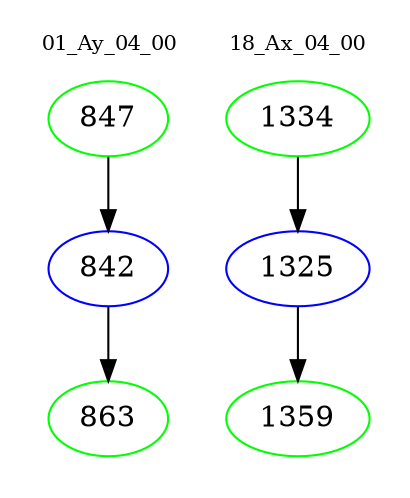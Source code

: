 digraph{
subgraph cluster_0 {
color = white
label = "01_Ay_04_00";
fontsize=10;
T0_847 [label="847", color="green"]
T0_847 -> T0_842 [color="black"]
T0_842 [label="842", color="blue"]
T0_842 -> T0_863 [color="black"]
T0_863 [label="863", color="green"]
}
subgraph cluster_1 {
color = white
label = "18_Ax_04_00";
fontsize=10;
T1_1334 [label="1334", color="green"]
T1_1334 -> T1_1325 [color="black"]
T1_1325 [label="1325", color="blue"]
T1_1325 -> T1_1359 [color="black"]
T1_1359 [label="1359", color="green"]
}
}
